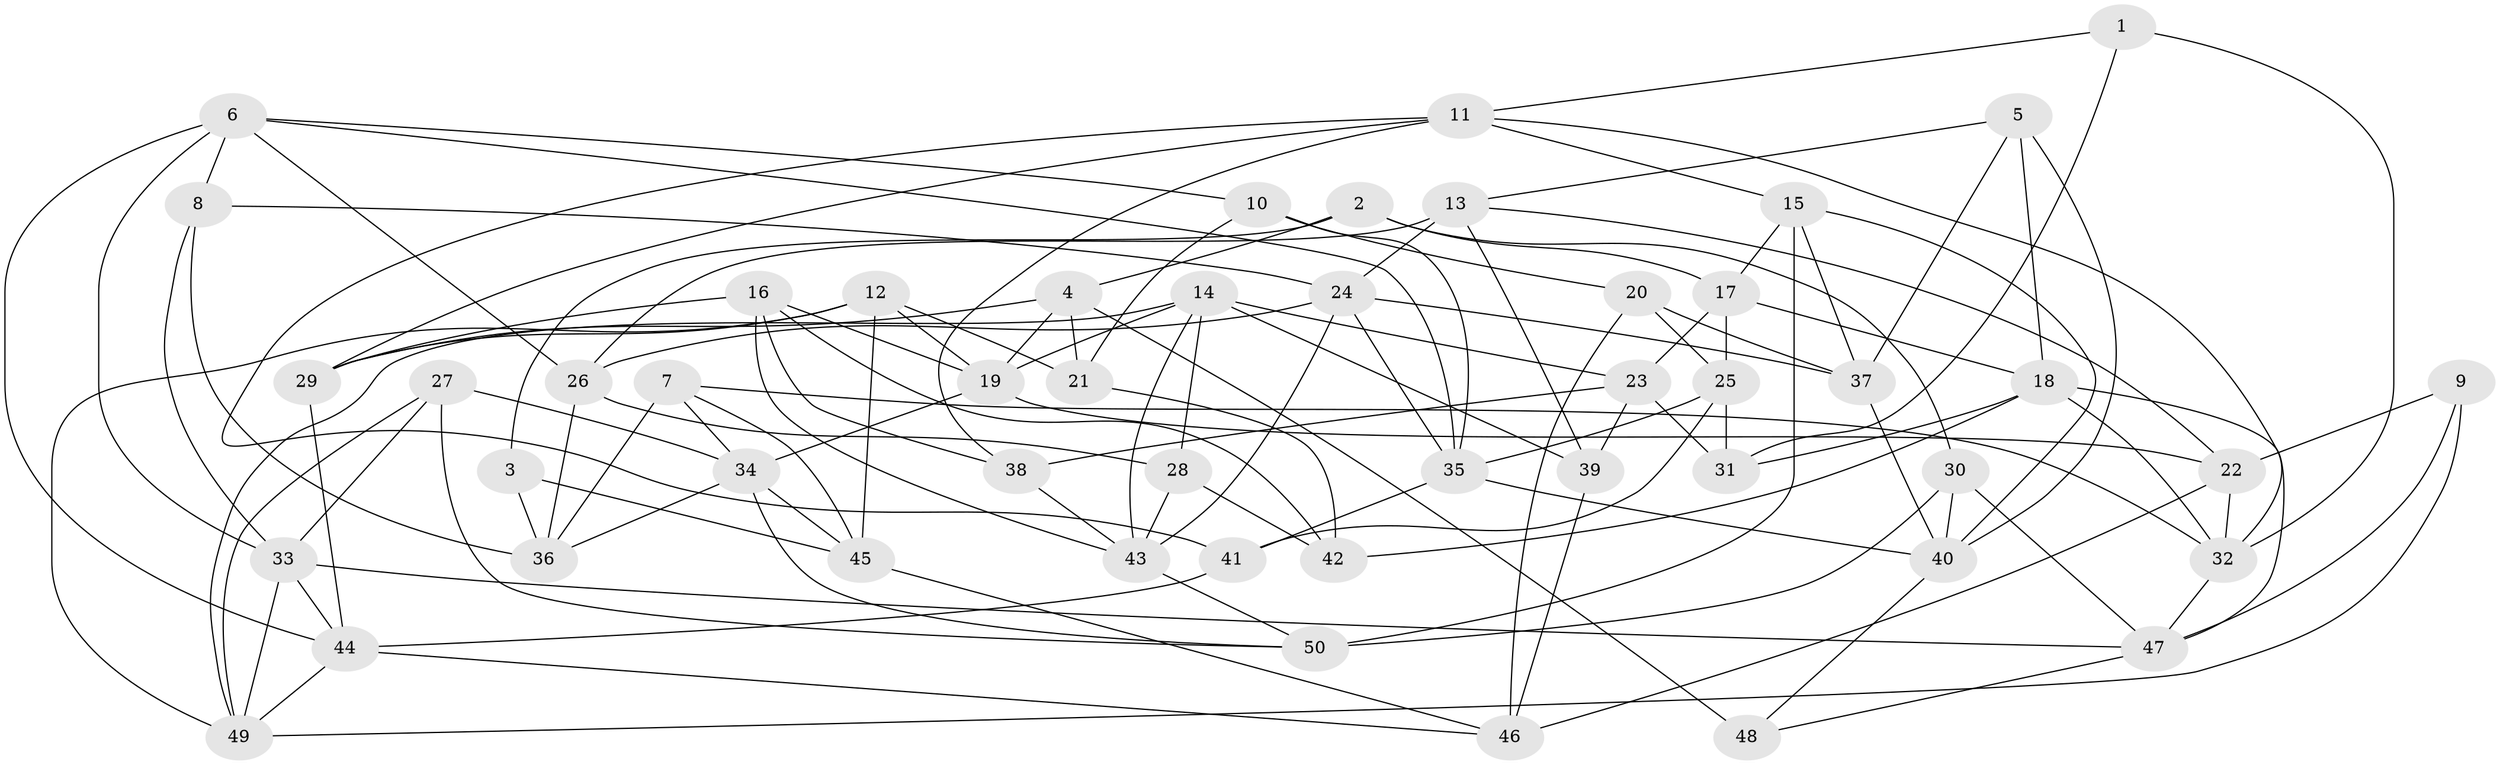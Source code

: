 // original degree distribution, {4: 1.0}
// Generated by graph-tools (version 1.1) at 2025/38/03/04/25 23:38:11]
// undirected, 50 vertices, 121 edges
graph export_dot {
  node [color=gray90,style=filled];
  1;
  2;
  3;
  4;
  5;
  6;
  7;
  8;
  9;
  10;
  11;
  12;
  13;
  14;
  15;
  16;
  17;
  18;
  19;
  20;
  21;
  22;
  23;
  24;
  25;
  26;
  27;
  28;
  29;
  30;
  31;
  32;
  33;
  34;
  35;
  36;
  37;
  38;
  39;
  40;
  41;
  42;
  43;
  44;
  45;
  46;
  47;
  48;
  49;
  50;
  1 -- 11 [weight=1.0];
  1 -- 31 [weight=2.0];
  1 -- 32 [weight=1.0];
  2 -- 3 [weight=1.0];
  2 -- 4 [weight=1.0];
  2 -- 17 [weight=1.0];
  2 -- 30 [weight=1.0];
  3 -- 36 [weight=2.0];
  3 -- 45 [weight=1.0];
  4 -- 19 [weight=1.0];
  4 -- 21 [weight=1.0];
  4 -- 29 [weight=1.0];
  4 -- 48 [weight=2.0];
  5 -- 13 [weight=1.0];
  5 -- 18 [weight=1.0];
  5 -- 37 [weight=1.0];
  5 -- 40 [weight=1.0];
  6 -- 8 [weight=1.0];
  6 -- 10 [weight=1.0];
  6 -- 26 [weight=1.0];
  6 -- 33 [weight=1.0];
  6 -- 35 [weight=1.0];
  6 -- 44 [weight=1.0];
  7 -- 32 [weight=1.0];
  7 -- 34 [weight=1.0];
  7 -- 36 [weight=1.0];
  7 -- 45 [weight=1.0];
  8 -- 24 [weight=1.0];
  8 -- 33 [weight=1.0];
  8 -- 36 [weight=1.0];
  9 -- 22 [weight=2.0];
  9 -- 47 [weight=1.0];
  9 -- 49 [weight=1.0];
  10 -- 20 [weight=1.0];
  10 -- 21 [weight=1.0];
  10 -- 35 [weight=1.0];
  11 -- 15 [weight=1.0];
  11 -- 29 [weight=1.0];
  11 -- 32 [weight=1.0];
  11 -- 38 [weight=1.0];
  11 -- 41 [weight=1.0];
  12 -- 19 [weight=1.0];
  12 -- 21 [weight=1.0];
  12 -- 29 [weight=1.0];
  12 -- 45 [weight=2.0];
  12 -- 49 [weight=1.0];
  13 -- 22 [weight=1.0];
  13 -- 24 [weight=1.0];
  13 -- 26 [weight=2.0];
  13 -- 39 [weight=1.0];
  14 -- 19 [weight=1.0];
  14 -- 23 [weight=1.0];
  14 -- 28 [weight=1.0];
  14 -- 39 [weight=1.0];
  14 -- 43 [weight=1.0];
  14 -- 49 [weight=1.0];
  15 -- 17 [weight=1.0];
  15 -- 37 [weight=1.0];
  15 -- 40 [weight=1.0];
  15 -- 50 [weight=2.0];
  16 -- 19 [weight=1.0];
  16 -- 29 [weight=2.0];
  16 -- 38 [weight=1.0];
  16 -- 42 [weight=1.0];
  16 -- 43 [weight=1.0];
  17 -- 18 [weight=1.0];
  17 -- 23 [weight=1.0];
  17 -- 25 [weight=2.0];
  18 -- 31 [weight=1.0];
  18 -- 32 [weight=1.0];
  18 -- 42 [weight=1.0];
  18 -- 47 [weight=1.0];
  19 -- 22 [weight=1.0];
  19 -- 34 [weight=1.0];
  20 -- 25 [weight=1.0];
  20 -- 37 [weight=2.0];
  20 -- 46 [weight=2.0];
  21 -- 42 [weight=1.0];
  22 -- 32 [weight=1.0];
  22 -- 46 [weight=1.0];
  23 -- 31 [weight=2.0];
  23 -- 38 [weight=1.0];
  23 -- 39 [weight=1.0];
  24 -- 26 [weight=1.0];
  24 -- 35 [weight=1.0];
  24 -- 37 [weight=1.0];
  24 -- 43 [weight=1.0];
  25 -- 31 [weight=1.0];
  25 -- 35 [weight=1.0];
  25 -- 41 [weight=1.0];
  26 -- 28 [weight=1.0];
  26 -- 36 [weight=1.0];
  27 -- 33 [weight=1.0];
  27 -- 34 [weight=1.0];
  27 -- 49 [weight=1.0];
  27 -- 50 [weight=1.0];
  28 -- 42 [weight=1.0];
  28 -- 43 [weight=1.0];
  29 -- 44 [weight=1.0];
  30 -- 40 [weight=1.0];
  30 -- 47 [weight=1.0];
  30 -- 50 [weight=1.0];
  32 -- 47 [weight=1.0];
  33 -- 44 [weight=1.0];
  33 -- 47 [weight=1.0];
  33 -- 49 [weight=1.0];
  34 -- 36 [weight=1.0];
  34 -- 45 [weight=1.0];
  34 -- 50 [weight=1.0];
  35 -- 40 [weight=1.0];
  35 -- 41 [weight=1.0];
  37 -- 40 [weight=1.0];
  38 -- 43 [weight=1.0];
  39 -- 46 [weight=1.0];
  40 -- 48 [weight=1.0];
  41 -- 44 [weight=1.0];
  43 -- 50 [weight=1.0];
  44 -- 46 [weight=1.0];
  44 -- 49 [weight=1.0];
  45 -- 46 [weight=1.0];
  47 -- 48 [weight=1.0];
}
